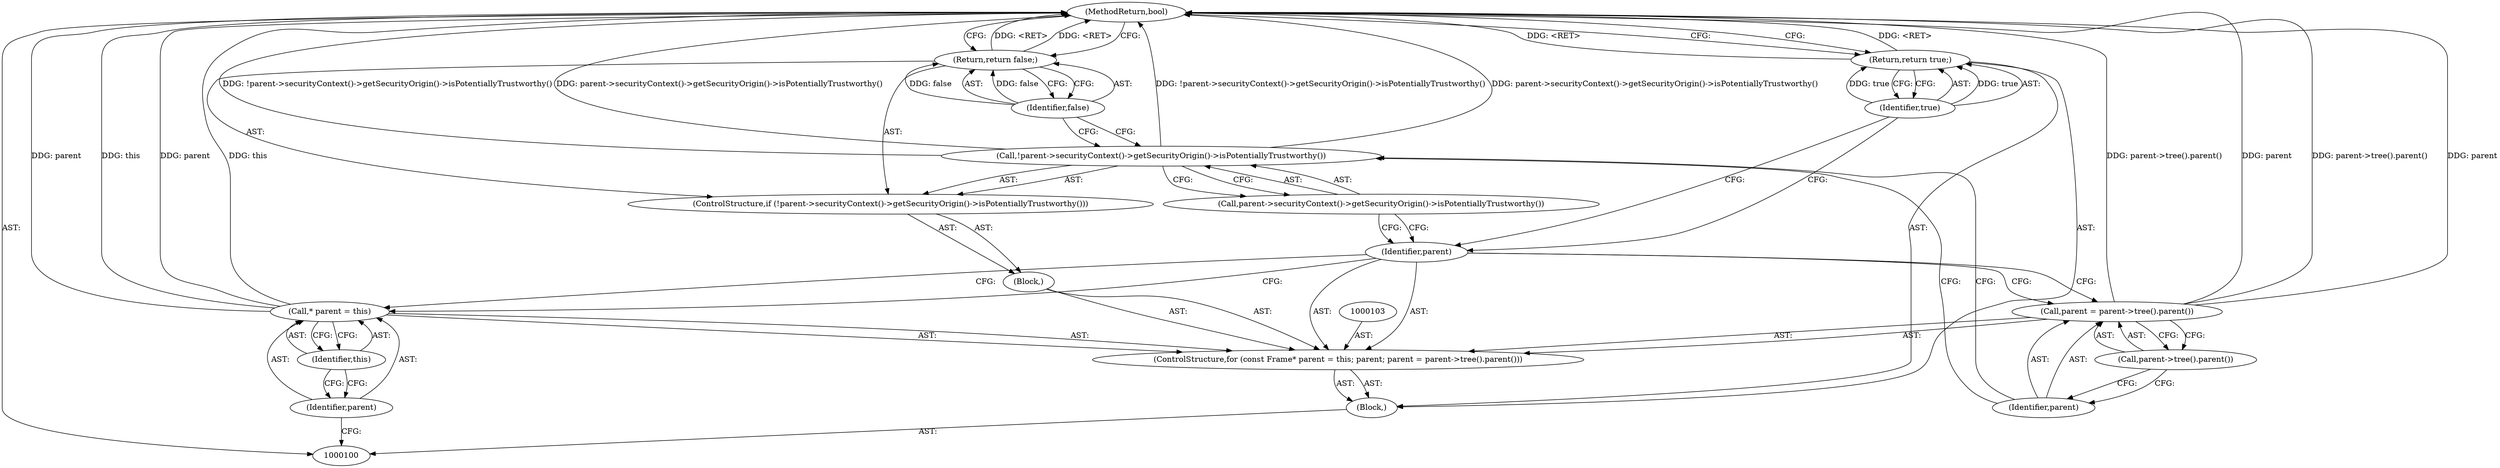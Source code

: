 digraph "1_Chrome_8353baf8d1504dbdd4ad7584ff2466de657521cd_1" {
"1000119" [label="(MethodReturn,bool)"];
"1000101" [label="(Block,)"];
"1000104" [label="(Call,* parent = this)"];
"1000105" [label="(Identifier,parent)"];
"1000106" [label="(Identifier,this)"];
"1000107" [label="(Identifier,parent)"];
"1000102" [label="(ControlStructure,for (const Frame* parent = this; parent; parent = parent->tree().parent()))"];
"1000108" [label="(Call,parent = parent->tree().parent())"];
"1000109" [label="(Identifier,parent)"];
"1000110" [label="(Call,parent->tree().parent())"];
"1000111" [label="(Block,)"];
"1000113" [label="(Call,!parent->securityContext()->getSecurityOrigin()->isPotentiallyTrustworthy())"];
"1000114" [label="(Call,parent->securityContext()->getSecurityOrigin()->isPotentiallyTrustworthy())"];
"1000112" [label="(ControlStructure,if (!parent->securityContext()->getSecurityOrigin()->isPotentiallyTrustworthy()))"];
"1000115" [label="(Return,return false;)"];
"1000116" [label="(Identifier,false)"];
"1000118" [label="(Identifier,true)"];
"1000117" [label="(Return,return true;)"];
"1000119" -> "1000100"  [label="AST: "];
"1000119" -> "1000115"  [label="CFG: "];
"1000119" -> "1000117"  [label="CFG: "];
"1000104" -> "1000119"  [label="DDG: parent"];
"1000104" -> "1000119"  [label="DDG: this"];
"1000113" -> "1000119"  [label="DDG: parent->securityContext()->getSecurityOrigin()->isPotentiallyTrustworthy()"];
"1000113" -> "1000119"  [label="DDG: !parent->securityContext()->getSecurityOrigin()->isPotentiallyTrustworthy()"];
"1000108" -> "1000119"  [label="DDG: parent->tree().parent()"];
"1000108" -> "1000119"  [label="DDG: parent"];
"1000117" -> "1000119"  [label="DDG: <RET>"];
"1000115" -> "1000119"  [label="DDG: <RET>"];
"1000101" -> "1000100"  [label="AST: "];
"1000102" -> "1000101"  [label="AST: "];
"1000117" -> "1000101"  [label="AST: "];
"1000104" -> "1000102"  [label="AST: "];
"1000104" -> "1000106"  [label="CFG: "];
"1000105" -> "1000104"  [label="AST: "];
"1000106" -> "1000104"  [label="AST: "];
"1000107" -> "1000104"  [label="CFG: "];
"1000104" -> "1000119"  [label="DDG: parent"];
"1000104" -> "1000119"  [label="DDG: this"];
"1000105" -> "1000104"  [label="AST: "];
"1000105" -> "1000100"  [label="CFG: "];
"1000106" -> "1000105"  [label="CFG: "];
"1000106" -> "1000104"  [label="AST: "];
"1000106" -> "1000105"  [label="CFG: "];
"1000104" -> "1000106"  [label="CFG: "];
"1000107" -> "1000102"  [label="AST: "];
"1000107" -> "1000104"  [label="CFG: "];
"1000107" -> "1000108"  [label="CFG: "];
"1000114" -> "1000107"  [label="CFG: "];
"1000118" -> "1000107"  [label="CFG: "];
"1000102" -> "1000101"  [label="AST: "];
"1000103" -> "1000102"  [label="AST: "];
"1000104" -> "1000102"  [label="AST: "];
"1000107" -> "1000102"  [label="AST: "];
"1000108" -> "1000102"  [label="AST: "];
"1000111" -> "1000102"  [label="AST: "];
"1000108" -> "1000102"  [label="AST: "];
"1000108" -> "1000110"  [label="CFG: "];
"1000109" -> "1000108"  [label="AST: "];
"1000110" -> "1000108"  [label="AST: "];
"1000107" -> "1000108"  [label="CFG: "];
"1000108" -> "1000119"  [label="DDG: parent->tree().parent()"];
"1000108" -> "1000119"  [label="DDG: parent"];
"1000109" -> "1000108"  [label="AST: "];
"1000109" -> "1000113"  [label="CFG: "];
"1000110" -> "1000109"  [label="CFG: "];
"1000110" -> "1000108"  [label="AST: "];
"1000110" -> "1000109"  [label="CFG: "];
"1000108" -> "1000110"  [label="CFG: "];
"1000111" -> "1000102"  [label="AST: "];
"1000112" -> "1000111"  [label="AST: "];
"1000113" -> "1000112"  [label="AST: "];
"1000113" -> "1000114"  [label="CFG: "];
"1000114" -> "1000113"  [label="AST: "];
"1000116" -> "1000113"  [label="CFG: "];
"1000109" -> "1000113"  [label="CFG: "];
"1000113" -> "1000119"  [label="DDG: parent->securityContext()->getSecurityOrigin()->isPotentiallyTrustworthy()"];
"1000113" -> "1000119"  [label="DDG: !parent->securityContext()->getSecurityOrigin()->isPotentiallyTrustworthy()"];
"1000114" -> "1000113"  [label="AST: "];
"1000114" -> "1000107"  [label="CFG: "];
"1000113" -> "1000114"  [label="CFG: "];
"1000112" -> "1000111"  [label="AST: "];
"1000113" -> "1000112"  [label="AST: "];
"1000115" -> "1000112"  [label="AST: "];
"1000115" -> "1000112"  [label="AST: "];
"1000115" -> "1000116"  [label="CFG: "];
"1000116" -> "1000115"  [label="AST: "];
"1000119" -> "1000115"  [label="CFG: "];
"1000115" -> "1000119"  [label="DDG: <RET>"];
"1000116" -> "1000115"  [label="DDG: false"];
"1000116" -> "1000115"  [label="AST: "];
"1000116" -> "1000113"  [label="CFG: "];
"1000115" -> "1000116"  [label="CFG: "];
"1000116" -> "1000115"  [label="DDG: false"];
"1000118" -> "1000117"  [label="AST: "];
"1000118" -> "1000107"  [label="CFG: "];
"1000117" -> "1000118"  [label="CFG: "];
"1000118" -> "1000117"  [label="DDG: true"];
"1000117" -> "1000101"  [label="AST: "];
"1000117" -> "1000118"  [label="CFG: "];
"1000118" -> "1000117"  [label="AST: "];
"1000119" -> "1000117"  [label="CFG: "];
"1000117" -> "1000119"  [label="DDG: <RET>"];
"1000118" -> "1000117"  [label="DDG: true"];
}
